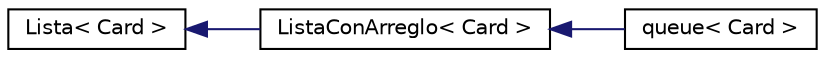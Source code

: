 digraph "Graphical Class Hierarchy"
{
  edge [fontname="Helvetica",fontsize="10",labelfontname="Helvetica",labelfontsize="10"];
  node [fontname="Helvetica",fontsize="10",shape=record];
  rankdir="LR";
  Node1 [label="Lista\< Card \>",height=0.2,width=0.4,color="black", fillcolor="white", style="filled",URL="$class_lista.html"];
  Node1 -> Node2 [dir="back",color="midnightblue",fontsize="10",style="solid",fontname="Helvetica"];
  Node2 [label="ListaConArreglo\< Card \>",height=0.2,width=0.4,color="black", fillcolor="white", style="filled",URL="$class_lista_con_arreglo.html"];
  Node2 -> Node3 [dir="back",color="midnightblue",fontsize="10",style="solid",fontname="Helvetica"];
  Node3 [label="queue\< Card \>",height=0.2,width=0.4,color="black", fillcolor="white", style="filled",URL="$classqueue.html"];
}
